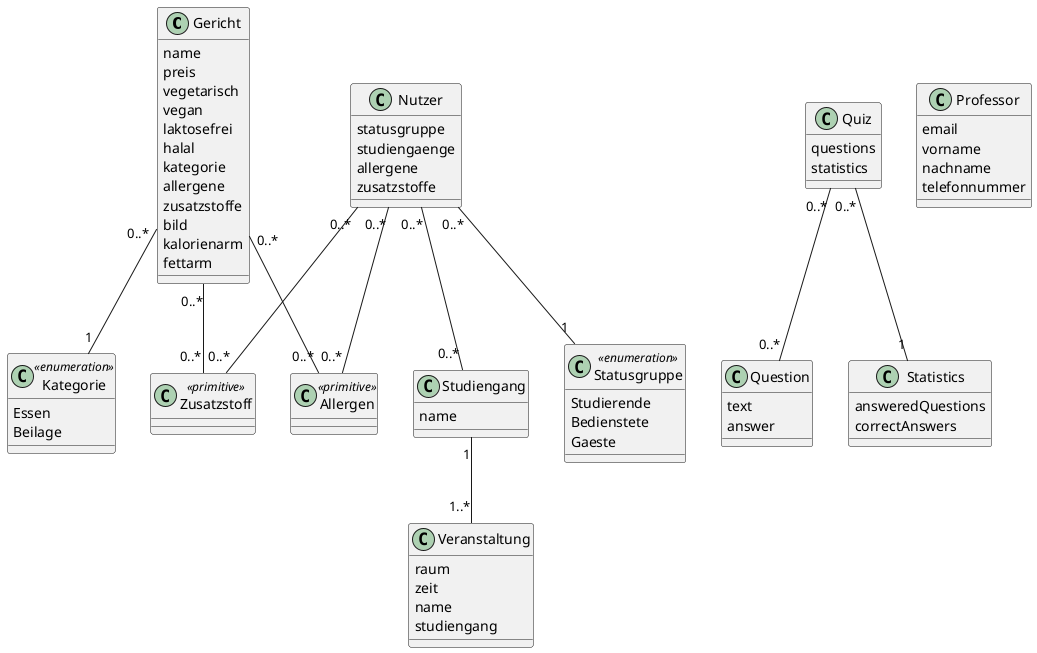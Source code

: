 @startuml

class Gericht {
	{field} name
	{field} preis
	{field} vegetarisch
	{field} vegan
	{field} laktosefrei
	{field} halal
	{field} kategorie
	{field} allergene
	{field} zusatzstoffe
	{field} bild
	{field} kalorienarm
	{field} fettarm
}

class Nutzer {
	{field} statusgruppe
	{field} studiengaenge
	{field} allergene
	{field} zusatzstoffe
}

class Quiz {
	{field} questions
	{field} statistics
}

class Question {
	{field} text
	{field} answer
}

class Statistics {
	{field} answeredQuestions
	{field} correctAnswers
}

class Professor {
	{field} email
	{field} vorname
	{field} nachname
	{field} telefonnummer	
}

class Statusgruppe << enumeration >> {
	Studierende
	Bedienstete
	Gaeste
}

class Kategorie << enumeration >> {
	Essen
	Beilage
}

class Allergen << primitive >>
class Zusatzstoff << primitive >>


class Studiengang {
	{field} name
}

class Veranstaltung {
	{field} raum
	{field} zeit
	{field} name
	{field} studiengang	
}

Gericht "0..*" -- "1" Kategorie
Gericht "0..*" -- "0..*" Allergen
Gericht "0..*" -- "0..*" Zusatzstoff
Studiengang "1" -- "1..*" Veranstaltung
Nutzer "0..*" -- "1" Statusgruppe
Nutzer "0..*" -- "0..*" Allergen
Nutzer "0..*" -- "0..*" Zusatzstoff
Nutzer "0..*" -- "0..*" Studiengang
Quiz "0..*" -- "0..*" Question
Quiz "0..*" -- "1" Statistics

@enduml

